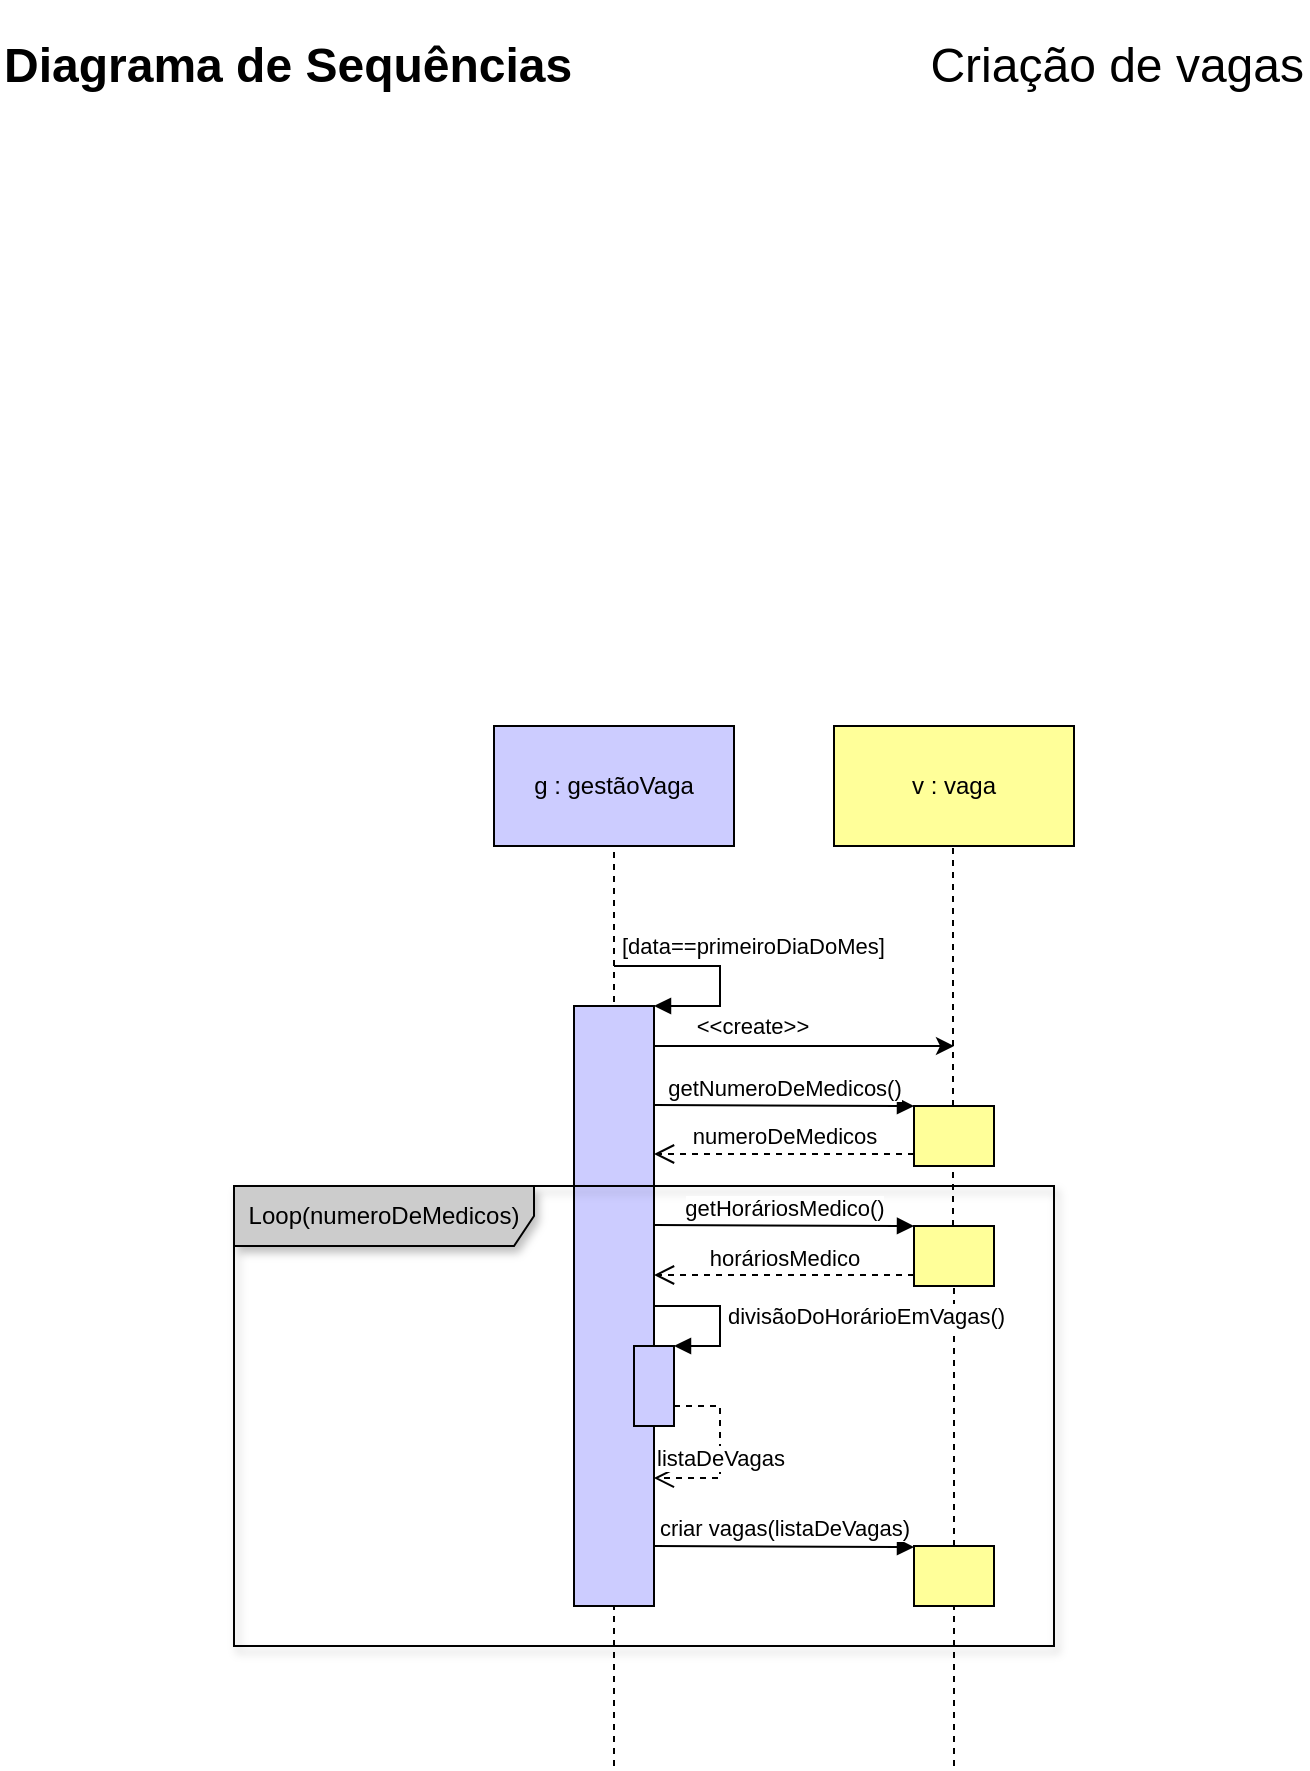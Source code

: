 <mxfile version="14.2.7" type="google"><diagram id="9njDAScrjqe6qFaKEJjL" name="Page-1"><mxGraphModel dx="868" dy="425" grid="1" gridSize="10" guides="1" tooltips="1" connect="1" arrows="1" fold="1" page="1" pageScale="1" pageWidth="827" pageHeight="1169" math="0" shadow="0"><root><mxCell id="0"/><mxCell id="1" parent="0"/><mxCell id="MWuFQOhXvETufTHe8jeL-31" value="" style="endArrow=none;dashed=1;html=1;entryX=0.5;entryY=1;entryDx=0;entryDy=0;" parent="1" target="MWuFQOhXvETufTHe8jeL-28" edge="1"><mxGeometry width="50" height="50" relative="1" as="geometry"><mxPoint x="387" y="670" as="sourcePoint"/><mxPoint x="387" y="640" as="targetPoint"/></mxGeometry></mxCell><mxCell id="MWuFQOhXvETufTHe8jeL-33" value="" style="endArrow=none;dashed=1;html=1;entryX=0.5;entryY=1;entryDx=0;entryDy=0;" parent="1" edge="1"><mxGeometry width="50" height="50" relative="1" as="geometry"><mxPoint x="387" y="980" as="sourcePoint"/><mxPoint x="387" y="670" as="targetPoint"/></mxGeometry></mxCell><mxCell id="MWuFQOhXvETufTHe8jeL-35" value="" style="html=1;points=[];perimeter=orthogonalPerimeter;fillColor=#CCCCFF;" parent="1" vertex="1"><mxGeometry x="367" y="600" width="40" height="300" as="geometry"/></mxCell><mxCell id="MWuFQOhXvETufTHe8jeL-42" value="Loop(numeroDeMedicos)" style="shape=umlFrame;whiteSpace=wrap;html=1;width=150;height=30;shadow=1;fillColor=#CCCCCC;" parent="1" vertex="1"><mxGeometry x="197" y="690" width="410" height="230" as="geometry"/></mxCell><mxCell id="MWuFQOhXvETufTHe8jeL-28" value="g : gestãoVaga" style="rounded=0;whiteSpace=wrap;html=1;fillColor=#CCCCFF;" parent="1" vertex="1"><mxGeometry x="327" y="460" width="120" height="60" as="geometry"/></mxCell><mxCell id="MWuFQOhXvETufTHe8jeL-29" value="v : vaga" style="rounded=0;whiteSpace=wrap;html=1;fillColor=#FFFF99;" parent="1" vertex="1"><mxGeometry x="497" y="460" width="120" height="60" as="geometry"/></mxCell><mxCell id="MWuFQOhXvETufTHe8jeL-30" value="" style="endArrow=none;dashed=1;html=1;entryX=0.5;entryY=1;entryDx=0;entryDy=0;" parent="1" source="MWuFQOhXvETufTHe8jeL-40" edge="1"><mxGeometry width="50" height="50" relative="1" as="geometry"><mxPoint x="557" y="1898" as="sourcePoint"/><mxPoint x="556.5" y="520" as="targetPoint"/></mxGeometry></mxCell><mxCell id="MWuFQOhXvETufTHe8jeL-36" value="[data==primeiroDiaDoMes]" style="edgeStyle=orthogonalEdgeStyle;html=1;align=left;spacingLeft=2;endArrow=block;rounded=0;entryX=1;entryY=0;" parent="1" target="MWuFQOhXvETufTHe8jeL-35" edge="1"><mxGeometry x="-1" y="10" relative="1" as="geometry"><mxPoint x="387" y="580" as="sourcePoint"/><Array as="points"><mxPoint x="440" y="580"/><mxPoint x="440" y="600"/></Array><mxPoint as="offset"/></mxGeometry></mxCell><mxCell id="MWuFQOhXvETufTHe8jeL-37" value="getHoráriosMedico()" style="html=1;verticalAlign=bottom;endArrow=block;" parent="1" edge="1"><mxGeometry width="80" relative="1" as="geometry"><mxPoint x="407" y="709.5" as="sourcePoint"/><mxPoint x="537" y="710" as="targetPoint"/></mxGeometry></mxCell><mxCell id="MWuFQOhXvETufTHe8jeL-38" value="" style="endArrow=classic;html=1;" parent="1" edge="1"><mxGeometry width="50" height="50" relative="1" as="geometry"><mxPoint x="407" y="620" as="sourcePoint"/><mxPoint x="557" y="620" as="targetPoint"/><Array as="points"><mxPoint x="447" y="620"/></Array></mxGeometry></mxCell><mxCell id="MWuFQOhXvETufTHe8jeL-39" value="&amp;lt;&amp;lt;create&amp;gt;&amp;gt;" style="edgeLabel;html=1;align=center;verticalAlign=middle;resizable=0;points=[];" parent="MWuFQOhXvETufTHe8jeL-38" vertex="1" connectable="0"><mxGeometry x="-0.45" y="-2" relative="1" as="geometry"><mxPoint x="7" y="-12" as="offset"/></mxGeometry></mxCell><mxCell id="MWuFQOhXvETufTHe8jeL-40" value="" style="html=1;points=[];perimeter=orthogonalPerimeter;fillColor=#FFFF99;" parent="1" vertex="1"><mxGeometry x="537" y="710" width="40" height="30" as="geometry"/></mxCell><mxCell id="MWuFQOhXvETufTHe8jeL-41" value="" style="endArrow=none;dashed=1;html=1;entryX=0.5;entryY=1;entryDx=0;entryDy=0;" parent="1" source="MWuFQOhXvETufTHe8jeL-53" target="MWuFQOhXvETufTHe8jeL-40" edge="1"><mxGeometry width="50" height="50" relative="1" as="geometry"><mxPoint x="557" y="1898" as="sourcePoint"/><mxPoint x="556.5" y="520" as="targetPoint"/></mxGeometry></mxCell><mxCell id="MWuFQOhXvETufTHe8jeL-43" value="horáriosMedico" style="html=1;verticalAlign=bottom;endArrow=open;dashed=1;endSize=8;" parent="1" edge="1"><mxGeometry relative="1" as="geometry"><mxPoint x="537" y="734.5" as="sourcePoint"/><mxPoint x="407" y="734.5" as="targetPoint"/></mxGeometry></mxCell><mxCell id="MWuFQOhXvETufTHe8jeL-46" value="getNumeroDeMedicos()" style="html=1;verticalAlign=bottom;endArrow=block;" parent="1" edge="1"><mxGeometry width="80" relative="1" as="geometry"><mxPoint x="407" y="649.5" as="sourcePoint"/><mxPoint x="537" y="650" as="targetPoint"/></mxGeometry></mxCell><mxCell id="MWuFQOhXvETufTHe8jeL-47" value="" style="html=1;points=[];perimeter=orthogonalPerimeter;fillColor=#FFFF99;" parent="1" vertex="1"><mxGeometry x="537" y="650" width="40" height="30" as="geometry"/></mxCell><mxCell id="MWuFQOhXvETufTHe8jeL-48" value="numeroDeMedicos" style="html=1;verticalAlign=bottom;endArrow=open;dashed=1;endSize=8;" parent="1" edge="1"><mxGeometry relative="1" as="geometry"><mxPoint x="537" y="674" as="sourcePoint"/><mxPoint x="407" y="674" as="targetPoint"/></mxGeometry></mxCell><mxCell id="MWuFQOhXvETufTHe8jeL-50" value="divisãoDoHorárioEmVagas()" style="edgeStyle=orthogonalEdgeStyle;html=1;align=left;spacingLeft=2;endArrow=block;rounded=0;entryX=1;entryY=0;" parent="1" target="MWuFQOhXvETufTHe8jeL-49" edge="1"><mxGeometry relative="1" as="geometry"><mxPoint x="407" y="750" as="sourcePoint"/><Array as="points"><mxPoint x="440" y="750"/><mxPoint x="440" y="770"/></Array></mxGeometry></mxCell><mxCell id="MWuFQOhXvETufTHe8jeL-51" value="listaDeVagas" style="html=1;verticalAlign=bottom;endArrow=open;dashed=1;endSize=8;exitX=1;exitY=0.75;exitDx=0;exitDy=0;exitPerimeter=0;rounded=0;entryX=0.512;entryY=0.635;entryDx=0;entryDy=0;entryPerimeter=0;" parent="1" source="MWuFQOhXvETufTHe8jeL-49" target="MWuFQOhXvETufTHe8jeL-42" edge="1"><mxGeometry x="0.25" relative="1" as="geometry"><mxPoint x="467" y="830" as="sourcePoint"/><mxPoint x="417" y="836" as="targetPoint"/><Array as="points"><mxPoint x="440" y="800"/><mxPoint x="440" y="836"/></Array><mxPoint as="offset"/></mxGeometry></mxCell><mxCell id="MWuFQOhXvETufTHe8jeL-52" value="criar vagas(listaDeVagas)" style="html=1;verticalAlign=bottom;endArrow=block;" parent="1" edge="1"><mxGeometry width="80" relative="1" as="geometry"><mxPoint x="407" y="870" as="sourcePoint"/><mxPoint x="537" y="870.5" as="targetPoint"/></mxGeometry></mxCell><mxCell id="MWuFQOhXvETufTHe8jeL-53" value="" style="html=1;points=[];perimeter=orthogonalPerimeter;fillColor=#FFFF99;" parent="1" vertex="1"><mxGeometry x="537" y="870" width="40" height="30" as="geometry"/></mxCell><mxCell id="MWuFQOhXvETufTHe8jeL-54" value="" style="endArrow=none;dashed=1;html=1;entryX=0.5;entryY=1;entryDx=0;entryDy=0;" parent="1" target="MWuFQOhXvETufTHe8jeL-53" edge="1"><mxGeometry width="50" height="50" relative="1" as="geometry"><mxPoint x="557" y="980" as="sourcePoint"/><mxPoint x="557" y="740" as="targetPoint"/></mxGeometry></mxCell><mxCell id="MWuFQOhXvETufTHe8jeL-49" value="" style="html=1;points=[];perimeter=orthogonalPerimeter;fillColor=#CCCCFF;" parent="1" vertex="1"><mxGeometry x="397" y="770" width="20" height="40" as="geometry"/></mxCell><mxCell id="D_QMiQaEW3ZtRaEuIFsG-4" value="" style="group" parent="1" vertex="1" connectable="0"><mxGeometry x="80" y="120" width="654" height="20" as="geometry"/></mxCell><mxCell id="D_QMiQaEW3ZtRaEuIFsG-5" value="&lt;h6&gt;&lt;font style=&quot;font-size: 24px&quot;&gt;Diagrama de Sequências&lt;/font&gt;&lt;/h6&gt;" style="text;html=1;strokeColor=none;fillColor=none;align=left;verticalAlign=middle;whiteSpace=wrap;rounded=0;" parent="D_QMiQaEW3ZtRaEuIFsG-4" vertex="1"><mxGeometry width="320" height="20" as="geometry"/></mxCell><mxCell id="D_QMiQaEW3ZtRaEuIFsG-6" value="&lt;p&gt;&lt;font style=&quot;font-size: 24px&quot;&gt;Criação de vagas&lt;/font&gt;&lt;/p&gt;" style="text;html=1;strokeColor=none;fillColor=none;align=right;verticalAlign=middle;whiteSpace=wrap;rounded=0;" parent="D_QMiQaEW3ZtRaEuIFsG-4" vertex="1"><mxGeometry x="290" width="364" height="20" as="geometry"/></mxCell></root></mxGraphModel></diagram></mxfile>